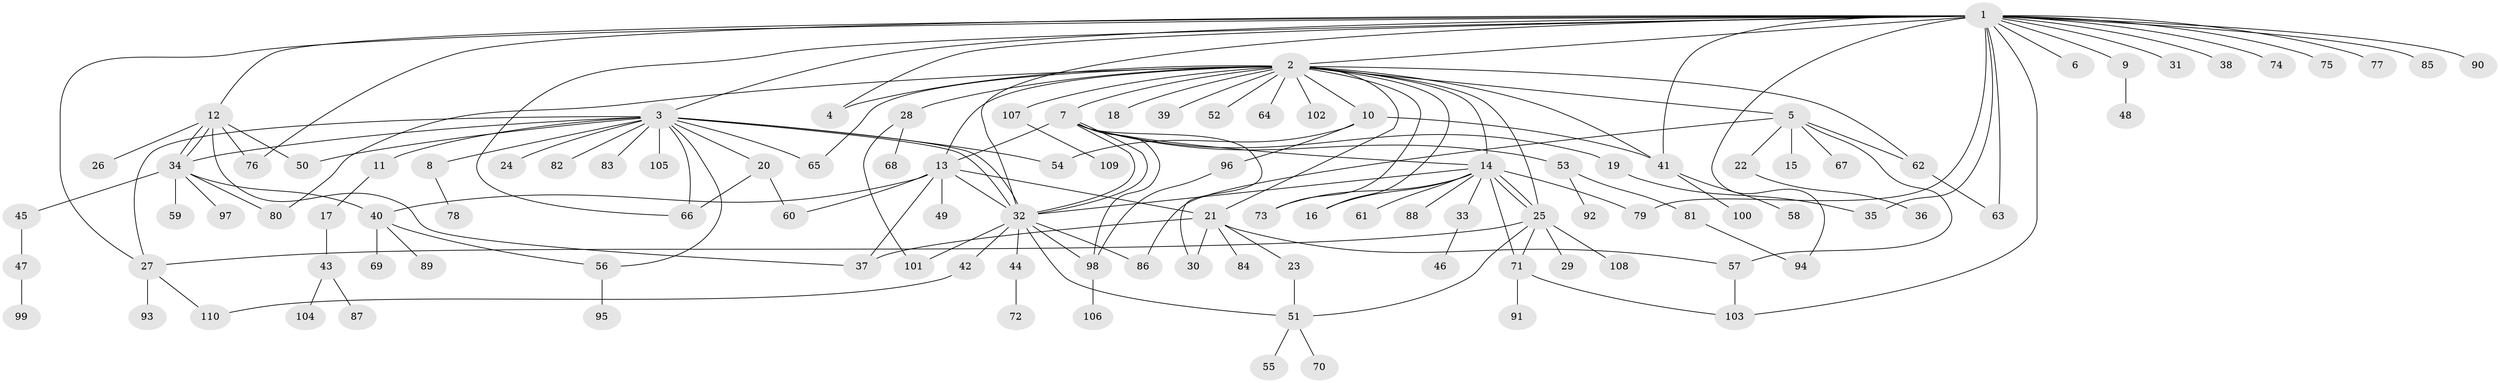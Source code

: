 // coarse degree distribution, {22: 0.011363636363636364, 21: 0.011363636363636364, 16: 0.011363636363636364, 2: 0.25, 6: 0.011363636363636364, 1: 0.48863636363636365, 9: 0.011363636363636364, 4: 0.03409090909090909, 11: 0.022727272727272728, 12: 0.011363636363636364, 3: 0.07954545454545454, 8: 0.011363636363636364, 5: 0.022727272727272728, 7: 0.011363636363636364, 13: 0.011363636363636364}
// Generated by graph-tools (version 1.1) at 2025/51/02/27/25 19:51:58]
// undirected, 110 vertices, 158 edges
graph export_dot {
graph [start="1"]
  node [color=gray90,style=filled];
  1;
  2;
  3;
  4;
  5;
  6;
  7;
  8;
  9;
  10;
  11;
  12;
  13;
  14;
  15;
  16;
  17;
  18;
  19;
  20;
  21;
  22;
  23;
  24;
  25;
  26;
  27;
  28;
  29;
  30;
  31;
  32;
  33;
  34;
  35;
  36;
  37;
  38;
  39;
  40;
  41;
  42;
  43;
  44;
  45;
  46;
  47;
  48;
  49;
  50;
  51;
  52;
  53;
  54;
  55;
  56;
  57;
  58;
  59;
  60;
  61;
  62;
  63;
  64;
  65;
  66;
  67;
  68;
  69;
  70;
  71;
  72;
  73;
  74;
  75;
  76;
  77;
  78;
  79;
  80;
  81;
  82;
  83;
  84;
  85;
  86;
  87;
  88;
  89;
  90;
  91;
  92;
  93;
  94;
  95;
  96;
  97;
  98;
  99;
  100;
  101;
  102;
  103;
  104;
  105;
  106;
  107;
  108;
  109;
  110;
  1 -- 2;
  1 -- 3;
  1 -- 4;
  1 -- 6;
  1 -- 9;
  1 -- 12;
  1 -- 27;
  1 -- 31;
  1 -- 32;
  1 -- 35;
  1 -- 38;
  1 -- 41;
  1 -- 63;
  1 -- 66;
  1 -- 74;
  1 -- 75;
  1 -- 76;
  1 -- 77;
  1 -- 79;
  1 -- 85;
  1 -- 90;
  1 -- 94;
  1 -- 103;
  2 -- 4;
  2 -- 5;
  2 -- 7;
  2 -- 10;
  2 -- 13;
  2 -- 14;
  2 -- 16;
  2 -- 18;
  2 -- 21;
  2 -- 25;
  2 -- 28;
  2 -- 39;
  2 -- 41;
  2 -- 52;
  2 -- 62;
  2 -- 64;
  2 -- 65;
  2 -- 73;
  2 -- 80;
  2 -- 102;
  2 -- 107;
  3 -- 8;
  3 -- 11;
  3 -- 20;
  3 -- 24;
  3 -- 27;
  3 -- 32;
  3 -- 32;
  3 -- 34;
  3 -- 50;
  3 -- 54;
  3 -- 56;
  3 -- 65;
  3 -- 66;
  3 -- 82;
  3 -- 83;
  3 -- 105;
  5 -- 15;
  5 -- 22;
  5 -- 57;
  5 -- 62;
  5 -- 67;
  5 -- 86;
  7 -- 13;
  7 -- 14;
  7 -- 19;
  7 -- 30;
  7 -- 32;
  7 -- 32;
  7 -- 53;
  7 -- 98;
  8 -- 78;
  9 -- 48;
  10 -- 41;
  10 -- 54;
  10 -- 96;
  11 -- 17;
  12 -- 26;
  12 -- 34;
  12 -- 34;
  12 -- 37;
  12 -- 50;
  12 -- 76;
  13 -- 21;
  13 -- 32;
  13 -- 37;
  13 -- 40;
  13 -- 49;
  13 -- 60;
  14 -- 16;
  14 -- 25;
  14 -- 25;
  14 -- 32;
  14 -- 33;
  14 -- 61;
  14 -- 71;
  14 -- 73;
  14 -- 79;
  14 -- 88;
  17 -- 43;
  19 -- 35;
  20 -- 60;
  20 -- 66;
  21 -- 23;
  21 -- 30;
  21 -- 37;
  21 -- 57;
  21 -- 84;
  22 -- 36;
  23 -- 51;
  25 -- 27;
  25 -- 29;
  25 -- 51;
  25 -- 71;
  25 -- 108;
  27 -- 93;
  27 -- 110;
  28 -- 68;
  28 -- 101;
  32 -- 42;
  32 -- 44;
  32 -- 51;
  32 -- 86;
  32 -- 98;
  32 -- 101;
  33 -- 46;
  34 -- 40;
  34 -- 45;
  34 -- 59;
  34 -- 80;
  34 -- 97;
  40 -- 56;
  40 -- 69;
  40 -- 89;
  41 -- 58;
  41 -- 100;
  42 -- 110;
  43 -- 87;
  43 -- 104;
  44 -- 72;
  45 -- 47;
  47 -- 99;
  51 -- 55;
  51 -- 70;
  53 -- 81;
  53 -- 92;
  56 -- 95;
  57 -- 103;
  62 -- 63;
  71 -- 91;
  71 -- 103;
  81 -- 94;
  96 -- 98;
  98 -- 106;
  107 -- 109;
}
